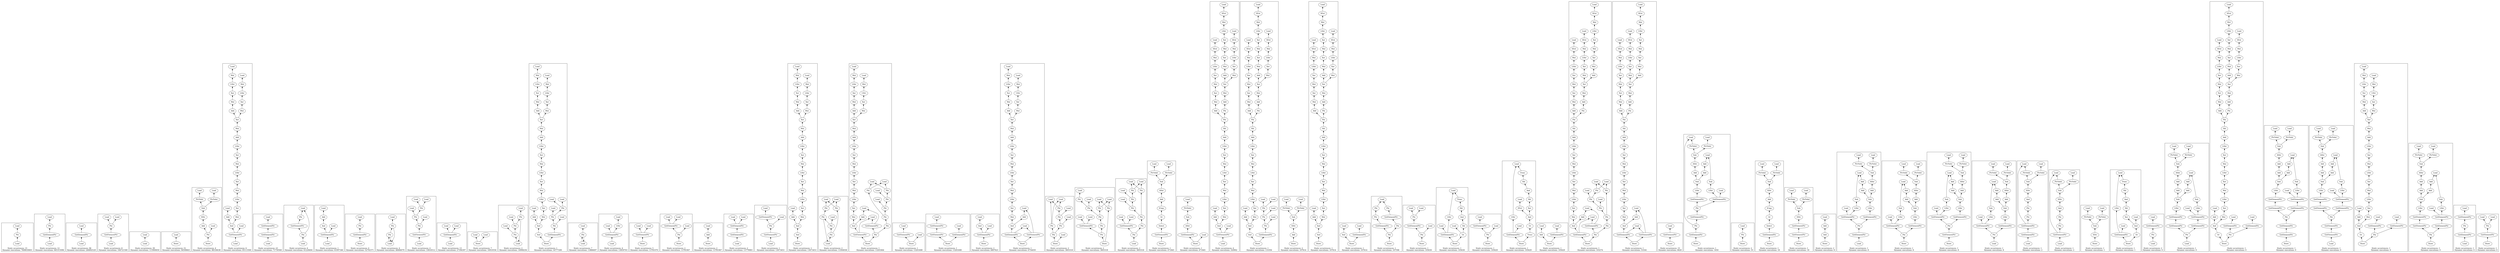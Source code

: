 strict digraph {
rankdir=BT
subgraph {
{
rank=min
"0_290" [label="Load"]
}
"0_288" [label="Phi"]
"0_290" -> "0_288"
"0_278" [label="Load"]
"0_288" -> "0_278"
cluster=true
label="Static occurrences: 15\nDynamic executions: 7608030601"
}
subgraph {
"1_299" [label="GetElementPtr"]
"1_288" [label="Phi"]
"1_299" -> "1_288"
{
rank=min
"1_300" [label="Load"]
}
"1_300" -> "1_299"
"1_278" [label="Load"]
"1_288" -> "1_278"
cluster=true
label="Static occurrences: 12\nDynamic executions: 665315096"
}
subgraph {
"2_34" [label="GetElementPtr"]
"2_33" [label="Load"]
"2_34" -> "2_33"
{
rank=min
"2_35" [label="Load"]
}
"2_35" -> "2_34"
cluster=true
label="Static occurrences: 96\nDynamic executions: 246892529"
}
subgraph {
"3_1362" [label="GetElementPtr"]
"3_1360" [label="Phi"]
"3_1362" -> "3_1360"
{
rank=min
"3_1363" [label="Load"]
}
"3_1363" -> "3_1362"
"3_1357" [label="Load"]
"3_1360" -> "3_1357"
"3_1361" [label="Load"]
"3_1360" -> "3_1361"
cluster=true
label="Static occurrences: 8\nDynamic executions: 184721500"
}
subgraph {
{
rank=min
"4_64" [label="Load"]
}
"4_51" [label="Load"]
"4_64" -> "4_51"
cluster=true
label="Static occurrences: 39\nDynamic executions: 115900650"
}
subgraph {
{
rank=min
"5_90" [label="Store"]
}
"5_89" [label="Load"]
"5_90" -> "5_89"
cluster=true
label="Static occurrences: 51\nDynamic executions: 94508663"
}
subgraph {
"6_363" [label="Add"]
"6_362" [label="SDiv"]
"6_363" -> "6_362"
"6_375" [label="Phi"]
"6_375" -> "6_363"
"6_373" [label="Load"]
"6_375" -> "6_373"
"6_360" [label="PtrToInt"]
"6_357" [label="Load"]
"6_360" -> "6_357"
"6_359" [label="PtrToInt"]
"6_356" [label="Load"]
"6_359" -> "6_356"
"6_361" [label="Sub"]
"6_362" -> "6_361"
{
rank=min
"6_473" [label="Store"]
}
"6_473" -> "6_375"
"6_361" -> "6_360"
"6_361" -> "6_359"
cluster=true
label="Static occurrences: 4\nDynamic executions: 88336638"
}
subgraph {
"7_2195" [label="Add"]
"7_2194" [label="Load"]
"7_2195" -> "7_2194"
"7_2183" [label="Add"]
"7_2182" [label="Mul"]
"7_2183" -> "7_2182"
"7_2174" [label="Add"]
"7_2173" [label="Mul"]
"7_2174" -> "7_2173"
"7_2196" [label="And"]
"7_2196" -> "7_2195"
"7_2192" [label="Mul"]
"7_2196" -> "7_2192"
"7_2207" [label="GetElementPtr"]
"7_2207" -> "7_2196"
"7_2202" [label="Load"]
"7_2207" -> "7_2202"
{
rank=min
"7_2208" [label="Load"]
}
"7_2208" -> "7_2207"
"7_2184" [label="LShr"]
"7_2184" -> "7_2183"
"7_2190" [label="LShr"]
"7_2189" [label="Mul"]
"7_2190" -> "7_2189"
"7_2178" [label="LShr"]
"7_2177" [label="Mul"]
"7_2178" -> "7_2177"
"7_2187" [label="LShr"]
"7_2186" [label="Mul"]
"7_2187" -> "7_2186"
"7_2171" [label="LShr"]
"7_2170" [label="Mul"]
"7_2171" -> "7_2170"
"7_2169" [label="Load"]
"7_2170" -> "7_2169"
"7_2176" [label="Load"]
"7_2177" -> "7_2176"
"7_2172" [label="Xor"]
"7_2173" -> "7_2172"
"7_2181" [label="Xor"]
"7_2182" -> "7_2181"
"7_2180" [label="Mul"]
"7_2179" [label="Xor"]
"7_2180" -> "7_2179"
"7_2185" [label="Xor"]
"7_2186" -> "7_2185"
"7_2188" [label="Xor"]
"7_2189" -> "7_2188"
"7_2191" [label="Xor"]
"7_2192" -> "7_2191"
"7_2181" -> "7_2174"
"7_2185" -> "7_2184"
"7_2172" -> "7_2171"
"7_2191" -> "7_2190"
"7_2179" -> "7_2178"
"7_2188" -> "7_2187"
"7_2181" -> "7_2180"
cluster=true
label="Static occurrences: 6\nDynamic executions: 85113500"
}
subgraph {
"8_37" [label="GetElementPtr"]
"8_36" [label="GetElementPtr"]
"8_37" -> "8_36"
"8_35" [label="Load"]
"8_36" -> "8_35"
{
rank=min
"8_38" [label="Load"]
}
"8_38" -> "8_37"
cluster=true
label="Static occurrences: 23\nDynamic executions: 71730560"
}
subgraph {
"9_309" [label="GetElementPtr"]
"9_288" [label="Phi"]
"9_309" -> "9_288"
{
rank=min
"9_318" [label="Load"]
}
"9_315" [label="Phi"]
"9_318" -> "9_315"
"9_315" -> "9_309"
"9_278" [label="Load"]
"9_315" -> "9_278"
"9_288" -> "9_278"
cluster=true
label="Static occurrences: 6\nDynamic executions: 61228404"
}
subgraph {
"10_1448" [label="Add"]
"10_1447" [label="Load"]
"10_1448" -> "10_1447"
"10_1449" [label="And"]
"10_1449" -> "10_1448"
"10_1460" [label="GetElementPtr"]
"10_1460" -> "10_1449"
"10_1455" [label="Load"]
"10_1460" -> "10_1455"
{
rank=min
"10_1461" [label="Load"]
}
"10_1461" -> "10_1460"
cluster=true
label="Static occurrences: 1\nDynamic executions: 61097346"
}
subgraph {
"11_1319" [label="GetElementPtr"]
"11_1318" [label="Phi"]
"11_1319" -> "11_1318"
"11_1313" [label="Load"]
"11_1318" -> "11_1313"
{
rank=min
"11_1336" [label="Store"]
}
"11_1336" -> "11_1319"
cluster=true
label="Static occurrences: 4\nDynamic executions: 52792371"
}
subgraph {
{
rank=min
"12_1484" [label="Load"]
}
"12_1483" [label="Phi"]
"12_1484" -> "12_1483"
"12_1477" [label="Phi"]
"12_1464" [label="Load"]
"12_1477" -> "12_1464"
"12_1483" -> "12_1484"
"12_1477" -> "12_1484"
"12_1483" -> "12_1477"
cluster=true
label="Static occurrences: 4\nDynamic executions: 46684079"
}
subgraph {
"13_2061" [label="GetElementPtr"]
"13_2059" [label="Phi"]
"13_2061" -> "13_2059"
{
rank=min
"13_2062" [label="Load"]
}
"13_2062" -> "13_2061"
"13_2164" [label="Phi"]
"13_2155" [label="Load"]
"13_2164" -> "13_2155"
"13_2148" [label="Phi"]
"13_2145" [label="Load"]
"13_2148" -> "13_2145"
"13_2130" [label="Load"]
"13_2148" -> "13_2130"
"13_2054" [label="Load"]
"13_2059" -> "13_2054"
"13_2059" -> "13_2164"
"13_2164" -> "13_2148"
cluster=true
label="Static occurrences: 4\nDynamic executions: 33816512"
}
subgraph {
"14_562" [label="GetElementPtr"]
"14_558" [label="Load"]
"14_562" -> "14_558"
"14_561" [label="Load"]
"14_562" -> "14_561"
{
rank=min
"14_563" [label="Load"]
}
"14_563" -> "14_562"
cluster=true
label="Static occurrences: 13\nDynamic executions: 27394397"
}
subgraph {
{
rank=min
"15_2161" [label="Store"]
}
"15_2160" [label="Load"]
"15_2161" -> "15_2160"
"15_2159" [label="Load"]
"15_2161" -> "15_2159"
cluster=true
label="Static occurrences: 7\nDynamic executions: 16910556"
}
subgraph {
{
rank=min
"16_2130" [label="Load"]
}
"16_2059" [label="Phi"]
"16_2130" -> "16_2059"
"16_2164" [label="Phi"]
"16_2155" [label="Load"]
"16_2164" -> "16_2155"
"16_2148" [label="Phi"]
"16_2145" [label="Load"]
"16_2148" -> "16_2145"
"16_2148" -> "16_2130"
"16_2054" [label="Load"]
"16_2059" -> "16_2054"
"16_2059" -> "16_2164"
"16_2164" -> "16_2148"
cluster=true
label="Static occurrences: 2\nDynamic executions: 16908256"
}
subgraph {
"17_2731" [label="Add"]
"17_2726" [label="Load"]
"17_2731" -> "17_2726"
"17_2741" [label="Add"]
"17_2740" [label="Mul"]
"17_2741" -> "17_2740"
"17_2750" [label="Add"]
"17_2749" [label="Mul"]
"17_2750" -> "17_2749"
"17_2760" [label="And"]
"17_2760" -> "17_2731"
"17_2762" [label="And"]
"17_2762" -> "17_2760"
"17_2759" [label="Mul"]
"17_2760" -> "17_2759"
"17_2761" [label="GetElementPtr"]
"17_2733" [label="Phi"]
"17_2761" -> "17_2733"
"17_2751" [label="LShr"]
"17_2751" -> "17_2750"
"17_2738" [label="LShr"]
"17_2737" [label="Mul"]
"17_2738" -> "17_2737"
"17_2745" [label="LShr"]
"17_2744" [label="Mul"]
"17_2745" -> "17_2744"
"17_2757" [label="LShr"]
"17_2756" [label="Mul"]
"17_2757" -> "17_2756"
"17_2754" [label="LShr"]
"17_2753" [label="Mul"]
"17_2754" -> "17_2753"
"17_2736" [label="Load"]
"17_2737" -> "17_2736"
"17_2743" [label="Load"]
"17_2744" -> "17_2743"
"17_2758" [label="Xor"]
"17_2759" -> "17_2758"
"17_2748" [label="Xor"]
"17_2749" -> "17_2748"
"17_2747" [label="Mul"]
"17_2746" [label="Xor"]
"17_2747" -> "17_2746"
"17_2739" [label="Xor"]
"17_2740" -> "17_2739"
"17_2752" [label="Xor"]
"17_2753" -> "17_2752"
"17_2755" [label="Xor"]
"17_2756" -> "17_2755"
"17_2798" [label="Phi"]
"17_2789" [label="Load"]
"17_2798" -> "17_2789"
"17_2782" [label="Phi"]
"17_2764" [label="Load"]
"17_2782" -> "17_2764"
"17_2779" [label="Load"]
"17_2782" -> "17_2779"
"17_2728" [label="Load"]
"17_2733" -> "17_2728"
"17_2798" -> "17_2782"
"17_2733" -> "17_2798"
{
rank=min
"17_2763" [label="Store"]
}
"17_2763" -> "17_2762"
"17_2763" -> "17_2761"
"17_2748" -> "17_2741"
"17_2746" -> "17_2745"
"17_2758" -> "17_2757"
"17_2755" -> "17_2754"
"17_2752" -> "17_2751"
"17_2739" -> "17_2738"
"17_2748" -> "17_2747"
cluster=true
label="Static occurrences: 1\nDynamic executions: 16777200"
}
subgraph {
{
rank=min
"18_567" [label="Load"]
}
"18_566" [label="Phi"]
"18_567" -> "18_566"
"18_566" -> "18_567"
"18_563" [label="Load"]
"18_566" -> "18_563"
cluster=true
label="Static occurrences: 7\nDynamic executions: 13886697"
}
subgraph {
"19_3234" [label="GetElementPtr"]
"19_3233" [label="Load"]
"19_3234" -> "19_3233"
"19_3232" [label="LShr"]
"19_3234" -> "19_3232"
{
rank=min
"19_3235" [label="Load"]
}
"19_3235" -> "19_3234"
"19_3225" [label="Load"]
"19_3232" -> "19_3225"
cluster=true
label="Static occurrences: 4\nDynamic executions: 13859703"
}
subgraph {
"20_103" [label="GetElementPtr"]
"20_99" [label="Load"]
"20_103" -> "20_99"
"20_102" [label="Load"]
"20_103" -> "20_102"
{
rank=min
"20_104" [label="Store"]
}
"20_104" -> "20_103"
cluster=true
label="Static occurrences: 5\nDynamic executions: 13781070"
}
subgraph {
"21_1856" [label="GetElementPtr"]
"21_1840" [label="Load"]
"21_1856" -> "21_1840"
"21_1842" [label="Load"]
"21_1856" -> "21_1842"
"21_1884" [label="Phi"]
"21_1884" -> "21_1856"
"21_1872" [label="Load"]
"21_1884" -> "21_1872"
{
rank=min
"21_1885" [label="Store"]
}
"21_1885" -> "21_1884"
cluster=true
label="Static occurrences: 2\nDynamic executions: 13781067"
}
subgraph {
"22_1887" [label="Add"]
"22_1886" [label="Load"]
"22_1887" -> "22_1886"
{
rank=min
"22_1888" [label="Store"]
}
"22_1888" -> "22_1887"
cluster=true
label="Static occurrences: 2\nDynamic executions: 13781067"
}
subgraph {
"23_1073" [label="GetElementPtr"]
"23_1071" [label="GetElementPtr"]
"23_1073" -> "23_1071"
"23_1070" [label="Load"]
"23_1071" -> "23_1070"
"23_1061" [label="Load"]
"23_1071" -> "23_1061"
{
rank=min
"23_1074" [label="Load"]
}
"23_1074" -> "23_1073"
cluster=true
label="Static occurrences: 2\nDynamic executions: 13779083"
}
subgraph {
"24_2304" [label="GetElementPtr"]
"24_2303" [label="Load"]
"24_2304" -> "24_2303"
"24_2328" [label="GetElementPtr"]
"24_2310" [label="Phi"]
"24_2328" -> "24_2310"
{
rank=min
"24_2329" [label="Load"]
}
"24_2329" -> "24_2328"
"24_2310" -> "24_2304"
"24_2308" [label="Load"]
"24_2310" -> "24_2308"
cluster=true
label="Static occurrences: 1\nDynamic executions: 13673453"
}
subgraph {
"25_2528" [label="Add"]
"25_2521" [label="Load"]
"25_2528" -> "25_2521"
"25_2443" [label="Add"]
"25_2442" [label="Mul"]
"25_2443" -> "25_2442"
"25_2452" [label="Add"]
"25_2451" [label="Mul"]
"25_2452" -> "25_2451"
"25_2529" [label="And"]
"25_2529" -> "25_2528"
"25_2532" [label="And"]
"25_2532" -> "25_2529"
"25_2461" [label="Mul"]
"25_2529" -> "25_2461"
"25_2453" [label="LShr"]
"25_2453" -> "25_2452"
"25_2440" [label="LShr"]
"25_2439" [label="Mul"]
"25_2440" -> "25_2439"
"25_2459" [label="LShr"]
"25_2458" [label="Mul"]
"25_2459" -> "25_2458"
"25_2447" [label="LShr"]
"25_2446" [label="Mul"]
"25_2447" -> "25_2446"
"25_2456" [label="LShr"]
"25_2455" [label="Mul"]
"25_2456" -> "25_2455"
"25_2438" [label="Load"]
"25_2439" -> "25_2438"
"25_2445" [label="Load"]
"25_2446" -> "25_2445"
"25_2450" [label="Xor"]
"25_2451" -> "25_2450"
"25_2454" [label="Xor"]
"25_2455" -> "25_2454"
"25_2460" [label="Xor"]
"25_2461" -> "25_2460"
"25_2441" [label="Xor"]
"25_2442" -> "25_2441"
"25_2457" [label="Xor"]
"25_2458" -> "25_2457"
"25_2449" [label="Mul"]
"25_2448" [label="Xor"]
"25_2449" -> "25_2448"
{
rank=min
"25_2533" [label="Store"]
}
"25_2533" -> "25_2532"
"25_2450" -> "25_2443"
"25_2448" -> "25_2447"
"25_2441" -> "25_2440"
"25_2460" -> "25_2459"
"25_2454" -> "25_2453"
"25_2457" -> "25_2456"
"25_2450" -> "25_2449"
cluster=true
label="Static occurrences: 1\nDynamic executions: 13673453"
}
subgraph {
{
rank=min
"26_2155" [label="Load"]
}
"26_2149" [label="Phi"]
"26_2155" -> "26_2149"
"26_2143" [label="Phi"]
"26_2130" [label="Load"]
"26_2143" -> "26_2130"
"26_2145" [label="Load"]
"26_2143" -> "26_2145"
"26_2164" [label="Phi"]
"26_2164" -> "26_2155"
"26_2059" [label="Phi"]
"26_2054" [label="Load"]
"26_2059" -> "26_2054"
"26_2148" [label="Phi"]
"26_2148" -> "26_2145"
"26_2148" -> "26_2130"
"26_2059" -> "26_2164"
"26_2149" -> "26_2059"
"26_2149" -> "26_2143"
"26_2164" -> "26_2148"
cluster=true
label="Static occurrences: 2\nDynamic executions: 13304938"
}
subgraph {
"27_2731" [label="Add"]
"27_2726" [label="Load"]
"27_2731" -> "27_2726"
"27_2750" [label="Add"]
"27_2749" [label="Mul"]
"27_2750" -> "27_2749"
"27_2741" [label="Add"]
"27_2740" [label="Mul"]
"27_2741" -> "27_2740"
"27_2760" [label="And"]
"27_2760" -> "27_2731"
"27_2759" [label="Mul"]
"27_2760" -> "27_2759"
"27_2784" [label="GetElementPtr"]
"27_2784" -> "27_2760"
"27_2727" [label="GetElementPtr"]
"27_2727" -> "27_2726"
"27_2720" [label="Load"]
"27_2727" -> "27_2720"
"27_2784" -> "27_2720"
"27_2751" [label="LShr"]
"27_2751" -> "27_2750"
"27_2738" [label="LShr"]
"27_2737" [label="Mul"]
"27_2738" -> "27_2737"
"27_2754" [label="LShr"]
"27_2753" [label="Mul"]
"27_2754" -> "27_2753"
"27_2757" [label="LShr"]
"27_2756" [label="Mul"]
"27_2757" -> "27_2756"
"27_2745" [label="LShr"]
"27_2744" [label="Mul"]
"27_2745" -> "27_2744"
"27_2736" [label="Load"]
"27_2737" -> "27_2736"
"27_2743" [label="Load"]
"27_2744" -> "27_2743"
"27_2755" [label="Xor"]
"27_2756" -> "27_2755"
"27_2758" [label="Xor"]
"27_2759" -> "27_2758"
"27_2747" [label="Mul"]
"27_2746" [label="Xor"]
"27_2747" -> "27_2746"
"27_2739" [label="Xor"]
"27_2740" -> "27_2739"
"27_2748" [label="Xor"]
"27_2749" -> "27_2748"
"27_2752" [label="Xor"]
"27_2753" -> "27_2752"
"27_2734" [label="Phi"]
"27_2734" -> "27_2727"
"27_2782" [label="Phi"]
"27_2764" [label="Load"]
"27_2782" -> "27_2764"
"27_2798" [label="Phi"]
"27_2789" [label="Load"]
"27_2798" -> "27_2789"
"27_2777" [label="Phi"]
"27_2779" [label="Load"]
"27_2777" -> "27_2779"
"27_2777" -> "27_2764"
"27_2782" -> "27_2779"
"27_2733" [label="Phi"]
"27_2728" [label="Load"]
"27_2733" -> "27_2728"
"27_2783" [label="Phi"]
"27_2783" -> "27_2733"
"27_2733" -> "27_2798"
"27_2783" -> "27_2777"
"27_2799" [label="Phi"]
"27_2799" -> "27_2783"
"27_2798" -> "27_2782"
"27_2734" -> "27_2799"
{
rank=min
"27_2788" [label="Store"]
}
"27_2788" -> "27_2784"
"27_2788" -> "27_2734"
"27_2748" -> "27_2741"
"27_2758" -> "27_2757"
"27_2752" -> "27_2751"
"27_2755" -> "27_2754"
"27_2739" -> "27_2738"
"27_2746" -> "27_2745"
"27_2748" -> "27_2747"
cluster=true
label="Static occurrences: 1\nDynamic executions: 13201664"
}
subgraph {
"28_2299" [label="GetElementPtr"]
"28_2292" [label="Load"]
"28_2299" -> "28_2292"
{
rank=min
"28_2301" [label="Store"]
}
"28_2301" -> "28_2299"
"28_2300" [label="Load"]
"28_2301" -> "28_2300"
cluster=true
label="Static occurrences: 1\nDynamic executions: 13201608"
}
subgraph {
"29_2291" [label="GetElementPtr"]
"29_2252" [label="GetElementPtr"]
"29_2291" -> "29_2252"
"29_2251" [label="Load"]
"29_2252" -> "29_2251"
"29_2304" [label="GetElementPtr"]
"29_2303" [label="Load"]
"29_2304" -> "29_2303"
{
rank=min
"29_2305" [label="Store"]
}
"29_2305" -> "29_2291"
"29_2305" -> "29_2304"
cluster=true
label="Static occurrences: 1\nDynamic executions: 13201608"
}
subgraph {
"30_1862" [label="And"]
"30_1861" [label="Load"]
"30_1862" -> "30_1861"
"30_1863" [label="GetElementPtr"]
"30_1863" -> "30_1862"
"30_1842" [label="Load"]
"30_1863" -> "30_1842"
{
rank=min
"30_1864" [label="Store"]
}
"30_1864" -> "30_1863"
cluster=true
label="Static occurrences: 2\nDynamic executions: 6807621"
}
subgraph {
"31_2528" [label="Add"]
"31_2521" [label="Load"]
"31_2528" -> "31_2521"
"31_2443" [label="Add"]
"31_2442" [label="Mul"]
"31_2443" -> "31_2442"
"31_2452" [label="Add"]
"31_2451" [label="Mul"]
"31_2452" -> "31_2451"
"31_2529" [label="And"]
"31_2529" -> "31_2528"
"31_2461" [label="Mul"]
"31_2529" -> "31_2461"
"31_2530" [label="GetElementPtr"]
"31_2530" -> "31_2529"
"31_2537" [label="GetElementPtr"]
"31_2523" [label="Load"]
"31_2537" -> "31_2523"
"31_2530" -> "31_2523"
"31_2537" -> "31_2521"
"31_2453" [label="LShr"]
"31_2453" -> "31_2452"
"31_2440" [label="LShr"]
"31_2439" [label="Mul"]
"31_2440" -> "31_2439"
"31_2447" [label="LShr"]
"31_2446" [label="Mul"]
"31_2447" -> "31_2446"
"31_2459" [label="LShr"]
"31_2458" [label="Mul"]
"31_2459" -> "31_2458"
"31_2456" [label="LShr"]
"31_2455" [label="Mul"]
"31_2456" -> "31_2455"
"31_2445" [label="Load"]
"31_2446" -> "31_2445"
"31_2438" [label="Load"]
"31_2439" -> "31_2438"
"31_2450" [label="Xor"]
"31_2451" -> "31_2450"
"31_2457" [label="Xor"]
"31_2458" -> "31_2457"
"31_2454" [label="Xor"]
"31_2455" -> "31_2454"
"31_2460" [label="Xor"]
"31_2461" -> "31_2460"
"31_2441" [label="Xor"]
"31_2442" -> "31_2441"
"31_2449" [label="Mul"]
"31_2448" [label="Xor"]
"31_2449" -> "31_2448"
{
rank=min
"31_2547" [label="Store"]
}
"31_2547" -> "31_2537"
"31_2547" -> "31_2530"
"31_2450" -> "31_2443"
"31_2448" -> "31_2447"
"31_2457" -> "31_2456"
"31_2441" -> "31_2440"
"31_2460" -> "31_2459"
"31_2454" -> "31_2453"
"31_2450" -> "31_2449"
cluster=true
label="Static occurrences: 1\nDynamic executions: 6754459"
}
subgraph {
"32_2143" [label="Phi"]
"32_2130" [label="Load"]
"32_2143" -> "32_2130"
"32_2145" [label="Load"]
"32_2143" -> "32_2145"
"32_2164" [label="Phi"]
"32_2155" [label="Load"]
"32_2164" -> "32_2155"
"32_2059" [label="Phi"]
"32_2054" [label="Load"]
"32_2059" -> "32_2054"
"32_2148" [label="Phi"]
"32_2148" -> "32_2145"
"32_2148" -> "32_2130"
"32_2059" -> "32_2164"
"32_2149" [label="Phi"]
"32_2149" -> "32_2059"
"32_2149" -> "32_2143"
"32_2164" -> "32_2148"
{
rank=min
"32_2158" [label="Store"]
}
"32_2157" [label="Load"]
"32_2158" -> "32_2157"
"32_2158" -> "32_2149"
cluster=true
label="Static occurrences: 2\nDynamic executions: 3603318"
}
subgraph {
"33_2053" [label="GetElementPtr"]
"33_2046" [label="Load"]
"33_2053" -> "33_2046"
"33_2052" [label="Load"]
"33_2053" -> "33_2052"
"33_2060" [label="Phi"]
"33_2060" -> "33_2053"
"33_2143" [label="Phi"]
"33_2130" [label="Load"]
"33_2143" -> "33_2130"
"33_2145" [label="Load"]
"33_2143" -> "33_2145"
"33_2164" [label="Phi"]
"33_2155" [label="Load"]
"33_2164" -> "33_2155"
"33_2059" [label="Phi"]
"33_2054" [label="Load"]
"33_2059" -> "33_2054"
"33_2148" [label="Phi"]
"33_2148" -> "33_2145"
"33_2148" -> "33_2130"
"33_2165" [label="Phi"]
"33_2060" -> "33_2165"
"33_2059" -> "33_2164"
"33_2149" [label="Phi"]
"33_2149" -> "33_2059"
"33_2149" -> "33_2143"
"33_2165" -> "33_2149"
{
rank=min
"33_2162" [label="Store"]
}
"33_2162" -> "33_2060"
"33_2162" -> "33_2148"
cluster=true
label="Static occurrences: 2\nDynamic executions: 3603318"
}
subgraph {
"34_2053" [label="GetElementPtr"]
"34_2046" [label="Load"]
"34_2053" -> "34_2046"
"34_2052" [label="Load"]
"34_2053" -> "34_2052"
{
rank=min
"34_2159" [label="Load"]
}
"34_2060" [label="Phi"]
"34_2159" -> "34_2060"
"34_2060" -> "34_2053"
"34_2143" [label="Phi"]
"34_2130" [label="Load"]
"34_2143" -> "34_2130"
"34_2145" [label="Load"]
"34_2143" -> "34_2145"
"34_2164" [label="Phi"]
"34_2155" [label="Load"]
"34_2164" -> "34_2155"
"34_2059" [label="Phi"]
"34_2054" [label="Load"]
"34_2059" -> "34_2054"
"34_2148" [label="Phi"]
"34_2148" -> "34_2145"
"34_2148" -> "34_2130"
"34_2165" [label="Phi"]
"34_2060" -> "34_2165"
"34_2059" -> "34_2164"
"34_2149" [label="Phi"]
"34_2149" -> "34_2059"
"34_2149" -> "34_2143"
"34_2165" -> "34_2149"
"34_2164" -> "34_2148"
cluster=true
label="Static occurrences: 2\nDynamic executions: 3603318"
}
subgraph {
"35_2354" [label="Add"]
"35_2352" [label="AShr"]
"35_2354" -> "35_2352"
"35_2347" [label="Sub"]
"35_2352" -> "35_2347"
"35_2435" [label="GetElementPtr"]
"35_2358" [label="Select"]
"35_2435" -> "35_2358"
"35_2355" [label="ICmp"]
"35_2355" -> "35_2354"
"35_2357" [label="Or"]
"35_2357" -> "35_2355"
"35_2346" [label="PtrToInt"]
"35_2344" [label="Load"]
"35_2346" -> "35_2344"
"35_2345" [label="PtrToInt"]
"35_2343" [label="Load"]
"35_2345" -> "35_2343"
"35_2358" -> "35_2357"
{
rank=min
"35_2436" [label="Store"]
}
"35_2436" -> "35_2435"
"35_2347" -> "35_2346"
"35_2347" -> "35_2345"
cluster=true
label="Static occurrences: 1\nDynamic executions: 471845"
}
subgraph {
"36_2361" [label="AShr"]
"36_2360" [label="Sub"]
"36_2361" -> "36_2360"
"36_2366" [label="GetElementPtr"]
"36_2366" -> "36_2361"
"36_2346" [label="PtrToInt"]
"36_2344" [label="Load"]
"36_2346" -> "36_2344"
{
rank=min
"36_2369" [label="Store"]
}
"36_2369" -> "36_2366"
"36_2368" [label="Load"]
"36_2369" -> "36_2368"
"36_2360" -> "36_2346"
cluster=true
label="Static occurrences: 1\nDynamic executions: 471845"
}
subgraph {
"37_1847" [label="Add"]
"37_1840" [label="Load"]
"37_1847" -> "37_1840"
"37_1776" [label="Add"]
"37_1775" [label="Mul"]
"37_1776" -> "37_1775"
"37_1758" [label="Add"]
"37_1757" [label="Mul"]
"37_1758" -> "37_1757"
"37_1748" [label="Add"]
"37_1747" [label="Mul"]
"37_1748" -> "37_1747"
"37_1781" [label="Add"]
"37_1780" [label="Shl"]
"37_1781" -> "37_1780"
"37_1848" [label="And"]
"37_1848" -> "37_1847"
"37_1790" [label="Mul"]
"37_1848" -> "37_1790"
"37_1849" [label="GetElementPtr"]
"37_1849" -> "37_1848"
"37_1842" [label="Load"]
"37_1849" -> "37_1842"
{
rank=min
"37_1853" [label="Load"]
}
"37_1853" -> "37_1849"
"37_1782" [label="LShr"]
"37_1782" -> "37_1781"
"37_1743" [label="LShr"]
"37_1742" [label="Mul"]
"37_1743" -> "37_1742"
"37_1771" [label="LShr"]
"37_1770" [label="Mul"]
"37_1771" -> "37_1770"
"37_1753" [label="LShr"]
"37_1752" [label="Mul"]
"37_1753" -> "37_1752"
"37_1788" [label="LShr"]
"37_1787" [label="Mul"]
"37_1788" -> "37_1787"
"37_1785" [label="LShr"]
"37_1784" [label="Mul"]
"37_1785" -> "37_1784"
"37_1769" [label="SExt"]
"37_1770" -> "37_1769"
"37_1741" [label="SExt"]
"37_1742" -> "37_1741"
"37_1751" [label="SExt"]
"37_1752" -> "37_1751"
"37_1786" [label="Xor"]
"37_1787" -> "37_1786"
"37_1745" [label="Mul"]
"37_1744" [label="Xor"]
"37_1745" -> "37_1744"
"37_1756" [label="Xor"]
"37_1757" -> "37_1756"
"37_1773" [label="Mul"]
"37_1772" [label="Xor"]
"37_1773" -> "37_1772"
"37_1774" [label="Xor"]
"37_1775" -> "37_1774"
"37_1746" [label="Xor"]
"37_1747" -> "37_1746"
"37_1789" [label="Xor"]
"37_1790" -> "37_1789"
"37_1755" [label="Mul"]
"37_1754" [label="Xor"]
"37_1755" -> "37_1754"
"37_1783" [label="Xor"]
"37_1784" -> "37_1783"
"37_1778" [label="Phi"]
"37_1778" -> "37_1776"
"37_1763" [label="Phi"]
"37_1763" -> "37_1758"
"37_1778" -> "37_1763"
"37_1768" [label="Load"]
"37_1769" -> "37_1768"
"37_1750" [label="Load"]
"37_1751" -> "37_1750"
"37_1740" [label="Load"]
"37_1741" -> "37_1740"
"37_1780" -> "37_1778"
"37_1756" -> "37_1748"
"37_1783" -> "37_1782"
"37_1744" -> "37_1743"
"37_1789" -> "37_1788"
"37_1786" -> "37_1785"
"37_1772" -> "37_1771"
"37_1754" -> "37_1753"
"37_1774" -> "37_1773"
"37_1756" -> "37_1755"
"37_1746" -> "37_1745"
cluster=true
label="Static occurrences: 4\nDynamic executions: 320902"
}
subgraph {
"38_2057" [label="Add"]
"38_2052" [label="Load"]
"38_2057" -> "38_2052"
"38_2111" [label="Add"]
"38_2110" [label="Mul"]
"38_2111" -> "38_2110"
"38_2093" [label="Add"]
"38_2092" [label="Mul"]
"38_2093" -> "38_2092"
"38_2083" [label="Add"]
"38_2082" [label="Mul"]
"38_2083" -> "38_2082"
"38_2116" [label="Add"]
"38_2115" [label="Shl"]
"38_2116" -> "38_2115"
"38_2126" [label="And"]
"38_2126" -> "38_2057"
"38_2128" [label="And"]
"38_2128" -> "38_2126"
"38_2125" [label="Mul"]
"38_2126" -> "38_2125"
"38_2127" [label="GetElementPtr"]
"38_2059" [label="Phi"]
"38_2127" -> "38_2059"
"38_2117" [label="LShr"]
"38_2117" -> "38_2116"
"38_2078" [label="LShr"]
"38_2077" [label="Mul"]
"38_2078" -> "38_2077"
"38_2120" [label="LShr"]
"38_2119" [label="Mul"]
"38_2120" -> "38_2119"
"38_2088" [label="LShr"]
"38_2087" [label="Mul"]
"38_2088" -> "38_2087"
"38_2106" [label="LShr"]
"38_2105" [label="Mul"]
"38_2106" -> "38_2105"
"38_2123" [label="LShr"]
"38_2122" [label="Mul"]
"38_2123" -> "38_2122"
"38_2076" [label="SExt"]
"38_2077" -> "38_2076"
"38_2104" [label="SExt"]
"38_2105" -> "38_2104"
"38_2086" [label="SExt"]
"38_2087" -> "38_2086"
"38_2124" [label="Xor"]
"38_2125" -> "38_2124"
"38_2118" [label="Xor"]
"38_2119" -> "38_2118"
"38_2121" [label="Xor"]
"38_2122" -> "38_2121"
"38_2090" [label="Mul"]
"38_2089" [label="Xor"]
"38_2090" -> "38_2089"
"38_2080" [label="Mul"]
"38_2079" [label="Xor"]
"38_2080" -> "38_2079"
"38_2108" [label="Mul"]
"38_2107" [label="Xor"]
"38_2108" -> "38_2107"
"38_2109" [label="Xor"]
"38_2110" -> "38_2109"
"38_2091" [label="Xor"]
"38_2092" -> "38_2091"
"38_2081" [label="Xor"]
"38_2082" -> "38_2081"
"38_2098" [label="Phi"]
"38_2098" -> "38_2093"
"38_2113" [label="Phi"]
"38_2113" -> "38_2111"
"38_2148" [label="Phi"]
"38_2145" [label="Load"]
"38_2148" -> "38_2145"
"38_2164" [label="Phi"]
"38_2155" [label="Load"]
"38_2164" -> "38_2155"
"38_2054" [label="Load"]
"38_2059" -> "38_2054"
"38_2130" [label="Load"]
"38_2148" -> "38_2130"
"38_2113" -> "38_2098"
"38_2059" -> "38_2164"
"38_2164" -> "38_2148"
"38_2103" [label="Load"]
"38_2104" -> "38_2103"
"38_2085" [label="Load"]
"38_2086" -> "38_2085"
"38_2075" [label="Load"]
"38_2076" -> "38_2075"
"38_2115" -> "38_2113"
{
rank=min
"38_2129" [label="Store"]
}
"38_2129" -> "38_2128"
"38_2129" -> "38_2127"
"38_2091" -> "38_2083"
"38_2121" -> "38_2120"
"38_2107" -> "38_2106"
"38_2079" -> "38_2078"
"38_2124" -> "38_2123"
"38_2089" -> "38_2088"
"38_2118" -> "38_2117"
"38_2109" -> "38_2108"
"38_2091" -> "38_2090"
"38_2081" -> "38_2080"
cluster=true
label="Static occurrences: 1\nDynamic executions: 131056"
}
subgraph {
"39_363" [label="Add"]
"39_362" [label="SDiv"]
"39_363" -> "39_362"
"39_360" [label="PtrToInt"]
"39_357" [label="Load"]
"39_360" -> "39_357"
"39_359" [label="PtrToInt"]
"39_356" [label="Load"]
"39_359" -> "39_356"
"39_361" [label="Sub"]
"39_362" -> "39_361"
{
rank=min
"39_366" [label="Store"]
}
"39_366" -> "39_363"
"39_361" -> "39_360"
"39_361" -> "39_359"
cluster=true
label="Static occurrences: 2\nDynamic executions: 107614"
}
subgraph {
"40_1847" [label="Add"]
"40_1840" [label="Load"]
"40_1847" -> "40_1840"
"40_1748" [label="Add"]
"40_1747" [label="Mul"]
"40_1748" -> "40_1747"
"40_1776" [label="Add"]
"40_1775" [label="Mul"]
"40_1776" -> "40_1775"
"40_1758" [label="Add"]
"40_1757" [label="Mul"]
"40_1758" -> "40_1757"
"40_1781" [label="Add"]
"40_1780" [label="Shl"]
"40_1781" -> "40_1780"
"40_1848" [label="And"]
"40_1848" -> "40_1847"
"40_1851" [label="And"]
"40_1851" -> "40_1848"
"40_1790" [label="Mul"]
"40_1848" -> "40_1790"
"40_1782" [label="LShr"]
"40_1782" -> "40_1781"
"40_1743" [label="LShr"]
"40_1742" [label="Mul"]
"40_1743" -> "40_1742"
"40_1771" [label="LShr"]
"40_1770" [label="Mul"]
"40_1771" -> "40_1770"
"40_1788" [label="LShr"]
"40_1787" [label="Mul"]
"40_1788" -> "40_1787"
"40_1753" [label="LShr"]
"40_1752" [label="Mul"]
"40_1753" -> "40_1752"
"40_1785" [label="LShr"]
"40_1784" [label="Mul"]
"40_1785" -> "40_1784"
"40_1751" [label="SExt"]
"40_1752" -> "40_1751"
"40_1741" [label="SExt"]
"40_1742" -> "40_1741"
"40_1769" [label="SExt"]
"40_1770" -> "40_1769"
"40_1773" [label="Mul"]
"40_1772" [label="Xor"]
"40_1773" -> "40_1772"
"40_1774" [label="Xor"]
"40_1775" -> "40_1774"
"40_1755" [label="Mul"]
"40_1754" [label="Xor"]
"40_1755" -> "40_1754"
"40_1745" [label="Mul"]
"40_1744" [label="Xor"]
"40_1745" -> "40_1744"
"40_1756" [label="Xor"]
"40_1757" -> "40_1756"
"40_1789" [label="Xor"]
"40_1790" -> "40_1789"
"40_1786" [label="Xor"]
"40_1787" -> "40_1786"
"40_1746" [label="Xor"]
"40_1747" -> "40_1746"
"40_1783" [label="Xor"]
"40_1784" -> "40_1783"
"40_1763" [label="Phi"]
"40_1763" -> "40_1758"
"40_1778" [label="Phi"]
"40_1778" -> "40_1776"
"40_1778" -> "40_1763"
"40_1750" [label="Load"]
"40_1751" -> "40_1750"
"40_1768" [label="Load"]
"40_1769" -> "40_1768"
"40_1740" [label="Load"]
"40_1741" -> "40_1740"
"40_1780" -> "40_1778"
{
rank=min
"40_1852" [label="Store"]
}
"40_1852" -> "40_1851"
"40_1756" -> "40_1748"
"40_1754" -> "40_1753"
"40_1783" -> "40_1782"
"40_1789" -> "40_1788"
"40_1772" -> "40_1771"
"40_1744" -> "40_1743"
"40_1786" -> "40_1785"
"40_1756" -> "40_1755"
"40_1774" -> "40_1773"
"40_1746" -> "40_1745"
cluster=true
label="Static occurrences: 1\nDynamic executions: 107614"
}
subgraph {
"41_3152" [label="And"]
"41_3146" [label="Load"]
"41_3152" -> "41_3146"
"41_3145" [label="GetElementPtr"]
"41_3144" [label="Load"]
"41_3145" -> "41_3144"
{
rank=min
"41_3153" [label="Store"]
}
"41_3153" -> "41_3152"
"41_3153" -> "41_3145"
cluster=true
label="Static occurrences: 1\nDynamic executions: 107614"
}
subgraph {
"42_1608" [label="GetElementPtr"]
"42_1603" [label="Phi"]
"42_1608" -> "42_1603"
"42_1635" [label="GetElementPtr"]
"42_1617" [label="Phi"]
"42_1635" -> "42_1617"
"42_1612" [label="Phi"]
"42_1612" -> "42_1608"
"42_1638" [label="Phi"]
"42_1638" -> "42_1635"
"42_1582" [label="Load"]
"42_1603" -> "42_1582"
"42_1613" [label="Phi"]
"42_1613" -> "42_1582"
"42_1617" -> "42_1613"
"42_1638" -> "42_1612"
{
rank=min
"42_1639" [label="Store"]
}
"42_1639" -> "42_1638"
cluster=true
label="Static occurrences: 1\nDynamic executions: 107596"
}
subgraph {
"43_3267" [label="GetElementPtr"]
"43_3261" [label="Phi"]
"43_3267" -> "43_3261"
"43_3279" [label="Phi"]
"43_3279" -> "43_3267"
"43_3274" [label="Load"]
"43_3279" -> "43_3274"
"43_3466" [label="Load"]
"43_3261" -> "43_3466"
"43_3210" [label="Load"]
"43_3261" -> "43_3210"
{
rank=min
"43_3280" [label="Store"]
}
"43_3280" -> "43_3279"
cluster=true
label="Static occurrences: 1\nDynamic executions: 105630"
}
subgraph {
"44_3461" [label="And"]
"44_3460" [label="Shl"]
"44_3461" -> "44_3460"
"44_3457" [label="GetElementPtr"]
"44_3456" [label="Load"]
"44_3457" -> "44_3456"
"44_3455" [label="LShr"]
"44_3457" -> "44_3455"
"44_3262" [label="Load"]
"44_3455" -> "44_3262"
"44_3463" [label="Or"]
"44_3458" [label="Load"]
"44_3463" -> "44_3458"
"44_3462" [label="Shl"]
"44_3463" -> "44_3462"
"44_3462" -> "44_3461"
"44_3459" [label="Trunc"]
"44_3460" -> "44_3459"
{
rank=min
"44_3464" [label="Store"]
}
"44_3464" -> "44_3457"
"44_3464" -> "44_3463"
"44_3459" -> "44_3262"
cluster=true
label="Static occurrences: 1\nDynamic executions: 105630"
}
subgraph {
"45_3327" [label="GetElementPtr"]
"45_3321" [label="Load"]
"45_3327" -> "45_3321"
"45_3444" [label="Phi"]
"45_3444" -> "45_3327"
"45_3439" [label="Load"]
"45_3444" -> "45_3439"
{
rank=min
"45_3445" [label="Store"]
}
"45_3445" -> "45_3444"
cluster=true
label="Static occurrences: 1\nDynamic executions: 105629"
}
subgraph {
"46_3304" [label="And"]
"46_3303" [label="Shl"]
"46_3304" -> "46_3303"
"46_3316" [label="And"]
"46_3315" [label="Xor"]
"46_3316" -> "46_3315"
"46_3314" [label="ZExt"]
"46_3316" -> "46_3314"
"46_3299" [label="GetElementPtr"]
"46_3298" [label="Load"]
"46_3299" -> "46_3298"
"46_3297" [label="LShr"]
"46_3299" -> "46_3297"
"46_3291" [label="Load"]
"46_3297" -> "46_3291"
"46_3318" [label="Or"]
"46_3318" -> "46_3316"
"46_3305" [label="Shl"]
"46_3305" -> "46_3304"
"46_3302" [label="Trunc"]
"46_3303" -> "46_3302"
{
rank=min
"46_3320" [label="Store"]
}
"46_3320" -> "46_3299"
"46_3319" [label="Trunc"]
"46_3320" -> "46_3319"
"46_3302" -> "46_3291"
"46_3319" -> "46_3318"
"46_3315" -> "46_3305"
"46_3313" [label="Load"]
"46_3314" -> "46_3313"
cluster=true
label="Static occurrences: 1\nDynamic executions: 105629"
}
subgraph {
"47_3310" [label="Add"]
"47_3309" [label="Load"]
"47_3310" -> "47_3309"
"47_3311" [label="GetElementPtr"]
"47_3291" [label="Load"]
"47_3311" -> "47_3291"
{
rank=min
"47_3312" [label="Store"]
}
"47_3312" -> "47_3310"
"47_3312" -> "47_3311"
cluster=true
label="Static occurrences: 1\nDynamic executions: 105629"
}
subgraph {
"48_2057" [label="Add"]
"48_2052" [label="Load"]
"48_2057" -> "48_2052"
"48_2111" [label="Add"]
"48_2110" [label="Mul"]
"48_2111" -> "48_2110"
"48_2083" [label="Add"]
"48_2082" [label="Mul"]
"48_2083" -> "48_2082"
"48_2093" [label="Add"]
"48_2092" [label="Mul"]
"48_2093" -> "48_2092"
"48_2116" [label="Add"]
"48_2115" [label="Shl"]
"48_2116" -> "48_2115"
"48_2126" [label="And"]
"48_2126" -> "48_2057"
"48_2125" [label="Mul"]
"48_2126" -> "48_2125"
"48_2150" [label="GetElementPtr"]
"48_2150" -> "48_2126"
"48_2053" [label="GetElementPtr"]
"48_2053" -> "48_2052"
"48_2046" [label="Load"]
"48_2053" -> "48_2046"
"48_2150" -> "48_2046"
"48_2117" [label="LShr"]
"48_2117" -> "48_2116"
"48_2078" [label="LShr"]
"48_2077" [label="Mul"]
"48_2078" -> "48_2077"
"48_2088" [label="LShr"]
"48_2087" [label="Mul"]
"48_2088" -> "48_2087"
"48_2106" [label="LShr"]
"48_2105" [label="Mul"]
"48_2106" -> "48_2105"
"48_2120" [label="LShr"]
"48_2119" [label="Mul"]
"48_2120" -> "48_2119"
"48_2123" [label="LShr"]
"48_2122" [label="Mul"]
"48_2123" -> "48_2122"
"48_2086" [label="SExt"]
"48_2087" -> "48_2086"
"48_2076" [label="SExt"]
"48_2077" -> "48_2076"
"48_2104" [label="SExt"]
"48_2105" -> "48_2104"
"48_2090" [label="Mul"]
"48_2089" [label="Xor"]
"48_2090" -> "48_2089"
"48_2109" [label="Xor"]
"48_2110" -> "48_2109"
"48_2124" [label="Xor"]
"48_2125" -> "48_2124"
"48_2091" [label="Xor"]
"48_2092" -> "48_2091"
"48_2081" [label="Xor"]
"48_2082" -> "48_2081"
"48_2118" [label="Xor"]
"48_2119" -> "48_2118"
"48_2080" [label="Mul"]
"48_2079" [label="Xor"]
"48_2080" -> "48_2079"
"48_2108" [label="Mul"]
"48_2107" [label="Xor"]
"48_2108" -> "48_2107"
"48_2121" [label="Xor"]
"48_2122" -> "48_2121"
"48_2098" [label="Phi"]
"48_2098" -> "48_2093"
"48_2113" [label="Phi"]
"48_2113" -> "48_2111"
"48_2060" [label="Phi"]
"48_2060" -> "48_2053"
"48_2059" [label="Phi"]
"48_2054" [label="Load"]
"48_2059" -> "48_2054"
"48_2148" [label="Phi"]
"48_2145" [label="Load"]
"48_2148" -> "48_2145"
"48_2130" [label="Load"]
"48_2148" -> "48_2130"
"48_2143" [label="Phi"]
"48_2143" -> "48_2130"
"48_2143" -> "48_2145"
"48_2164" [label="Phi"]
"48_2155" [label="Load"]
"48_2164" -> "48_2155"
"48_2149" [label="Phi"]
"48_2149" -> "48_2059"
"48_2149" -> "48_2143"
"48_2113" -> "48_2098"
"48_2164" -> "48_2148"
"48_2165" [label="Phi"]
"48_2060" -> "48_2165"
"48_2165" -> "48_2149"
"48_2059" -> "48_2164"
"48_2103" [label="Load"]
"48_2104" -> "48_2103"
"48_2075" [label="Load"]
"48_2076" -> "48_2075"
"48_2085" [label="Load"]
"48_2086" -> "48_2085"
"48_2115" -> "48_2113"
{
rank=min
"48_2154" [label="Store"]
}
"48_2154" -> "48_2150"
"48_2154" -> "48_2060"
"48_2091" -> "48_2083"
"48_2079" -> "48_2078"
"48_2124" -> "48_2123"
"48_2121" -> "48_2120"
"48_2118" -> "48_2117"
"48_2089" -> "48_2088"
"48_2107" -> "48_2106"
"48_2091" -> "48_2090"
"48_2109" -> "48_2108"
"48_2081" -> "48_2080"
cluster=true
label="Static occurrences: 1\nDynamic executions: 103274"
}
subgraph {
"49_1847" [label="Add"]
"49_1840" [label="Load"]
"49_1847" -> "49_1840"
"49_1776" [label="Add"]
"49_1775" [label="Mul"]
"49_1776" -> "49_1775"
"49_1758" [label="Add"]
"49_1757" [label="Mul"]
"49_1758" -> "49_1757"
"49_1748" [label="Add"]
"49_1747" [label="Mul"]
"49_1748" -> "49_1747"
"49_1781" [label="Add"]
"49_1780" [label="Shl"]
"49_1781" -> "49_1780"
"49_1848" [label="And"]
"49_1848" -> "49_1847"
"49_1790" [label="Mul"]
"49_1848" -> "49_1790"
"49_1849" [label="GetElementPtr"]
"49_1849" -> "49_1848"
"49_1856" [label="GetElementPtr"]
"49_1842" [label="Load"]
"49_1856" -> "49_1842"
"49_1849" -> "49_1842"
"49_1856" -> "49_1840"
"49_1782" [label="LShr"]
"49_1782" -> "49_1781"
"49_1785" [label="LShr"]
"49_1784" [label="Mul"]
"49_1785" -> "49_1784"
"49_1743" [label="LShr"]
"49_1742" [label="Mul"]
"49_1743" -> "49_1742"
"49_1771" [label="LShr"]
"49_1770" [label="Mul"]
"49_1771" -> "49_1770"
"49_1753" [label="LShr"]
"49_1752" [label="Mul"]
"49_1753" -> "49_1752"
"49_1788" [label="LShr"]
"49_1787" [label="Mul"]
"49_1788" -> "49_1787"
"49_1751" [label="SExt"]
"49_1752" -> "49_1751"
"49_1741" [label="SExt"]
"49_1742" -> "49_1741"
"49_1769" [label="SExt"]
"49_1770" -> "49_1769"
"49_1773" [label="Mul"]
"49_1772" [label="Xor"]
"49_1773" -> "49_1772"
"49_1783" [label="Xor"]
"49_1784" -> "49_1783"
"49_1745" [label="Mul"]
"49_1744" [label="Xor"]
"49_1745" -> "49_1744"
"49_1774" [label="Xor"]
"49_1775" -> "49_1774"
"49_1756" [label="Xor"]
"49_1757" -> "49_1756"
"49_1786" [label="Xor"]
"49_1787" -> "49_1786"
"49_1755" [label="Mul"]
"49_1754" [label="Xor"]
"49_1755" -> "49_1754"
"49_1746" [label="Xor"]
"49_1747" -> "49_1746"
"49_1789" [label="Xor"]
"49_1790" -> "49_1789"
"49_1763" [label="Phi"]
"49_1763" -> "49_1758"
"49_1778" [label="Phi"]
"49_1778" -> "49_1776"
"49_1778" -> "49_1763"
"49_1768" [label="Load"]
"49_1769" -> "49_1768"
"49_1750" [label="Load"]
"49_1751" -> "49_1750"
"49_1740" [label="Load"]
"49_1741" -> "49_1740"
"49_1780" -> "49_1778"
{
rank=min
"49_1866" [label="Store"]
}
"49_1866" -> "49_1856"
"49_1866" -> "49_1849"
"49_1756" -> "49_1748"
"49_1754" -> "49_1753"
"49_1789" -> "49_1788"
"49_1783" -> "49_1782"
"49_1772" -> "49_1771"
"49_1786" -> "49_1785"
"49_1744" -> "49_1743"
"49_1774" -> "49_1773"
"49_1746" -> "49_1745"
"49_1756" -> "49_1755"
cluster=true
label="Static occurrences: 1\nDynamic executions: 53164"
}
subgraph {
"50_1535" [label="GetElementPtr"]
"50_1523" [label="Load"]
"50_1535" -> "50_1523"
{
rank=min
"50_1576" [label="Store"]
}
"50_1576" -> "50_1535"
cluster=true
label="Static occurrences: 15\nDynamic executions: 6620"
}
subgraph {
"51_3392" [label="Add"]
"51_3391" [label="Add"]
"51_3392" -> "51_3391"
"51_3365" [label="Add"]
"51_3334" [label="AShr"]
"51_3365" -> "51_3334"
"51_3356" [label="Load"]
"51_3391" -> "51_3356"
"51_3333" [label="Sub"]
"51_3334" -> "51_3333"
"51_3371" [label="GetElementPtr"]
"51_3357" [label="Load"]
"51_3371" -> "51_3357"
"51_3370" [label="LShr"]
"51_3371" -> "51_3370"
"51_3405" [label="GetElementPtr"]
"51_3404" [label="LShr"]
"51_3405" -> "51_3404"
"51_3423" [label="GetElementPtr"]
"51_3417" [label="Phi"]
"51_3423" -> "51_3417"
"51_3432" [label="GetElementPtr"]
"51_3430" [label="Phi"]
"51_3432" -> "51_3430"
"51_3403" [label="Sub"]
"51_3404" -> "51_3403"
"51_3369" [label="Sub"]
"51_3370" -> "51_3369"
"51_3417" -> "51_3371"
"51_3417" -> "51_3405"
"51_3430" -> "51_3423"
"51_3329" [label="Load"]
"51_3430" -> "51_3329"
"51_3332" [label="PtrToInt"]
"51_3330" [label="Load"]
"51_3332" -> "51_3330"
"51_3331" [label="PtrToInt"]
"51_3331" -> "51_3329"
{
rank=min
"51_3433" [label="Store"]
}
"51_3433" -> "51_3432"
"51_3403" -> "51_3392"
"51_3403" -> "51_3365"
"51_3369" -> "51_3356"
"51_3333" -> "51_3331"
"51_3333" -> "51_3332"
cluster=true
label="Static occurrences: 1\nDynamic executions: 1650"
}
subgraph {
"52_2016" [label="Phi"]
"52_2000" [label="Load"]
"52_2016" -> "52_2000"
{
rank=min
"52_2037" [label="Store"]
}
"52_2037" -> "52_2016"
cluster=true
label="Static occurrences: 2\nDynamic executions: 35"
}
subgraph {
"53_1646" [label="Add"]
"53_1587" [label="SDiv"]
"53_1646" -> "53_1587"
"53_1722" [label="GetElementPtr"]
"53_1650" [label="Select"]
"53_1722" -> "53_1650"
"53_1647" [label="ICmp"]
"53_1647" -> "53_1646"
"53_1649" [label="Or"]
"53_1649" -> "53_1647"
"53_1585" [label="PtrToInt"]
"53_1583" [label="Load"]
"53_1585" -> "53_1583"
"53_1584" [label="PtrToInt"]
"53_1582" [label="Load"]
"53_1584" -> "53_1582"
"53_1586" [label="Sub"]
"53_1587" -> "53_1586"
"53_1650" -> "53_1649"
{
rank=min
"53_1723" [label="Store"]
}
"53_1723" -> "53_1722"
"53_1586" -> "53_1585"
"53_1586" -> "53_1584"
cluster=true
label="Static occurrences: 1\nDynamic executions: 18"
}
subgraph {
"54_1720" [label="GetElementPtr"]
"54_1657" [label="GetElementPtr"]
"54_1720" -> "54_1657"
"54_1587" [label="SDiv"]
"54_1657" -> "54_1587"
"54_1585" [label="PtrToInt"]
"54_1583" [label="Load"]
"54_1585" -> "54_1583"
"54_1584" [label="PtrToInt"]
"54_1582" [label="Load"]
"54_1584" -> "54_1582"
"54_1586" [label="Sub"]
"54_1587" -> "54_1586"
{
rank=min
"54_1721" [label="Store"]
}
"54_1721" -> "54_1720"
"54_1586" -> "54_1585"
"54_1586" -> "54_1584"
cluster=true
label="Static occurrences: 1\nDynamic executions: 18"
}
subgraph {
"55_3392" [label="Add"]
"55_3391" [label="Add"]
"55_3392" -> "55_3391"
"55_3356" [label="Load"]
"55_3391" -> "55_3356"
{
rank=min
"55_3415" [label="Store"]
}
"55_3415" -> "55_3392"
cluster=true
label="Static occurrences: 2\nDynamic executions: 8"
}
subgraph {
"56_3392" [label="Add"]
"56_3391" [label="Add"]
"56_3392" -> "56_3391"
"56_3365" [label="Add"]
"56_3334" [label="AShr"]
"56_3365" -> "56_3334"
"56_3356" [label="Load"]
"56_3391" -> "56_3356"
"56_3333" [label="Sub"]
"56_3334" -> "56_3333"
"56_3371" [label="GetElementPtr"]
"56_3357" [label="Load"]
"56_3371" -> "56_3357"
"56_3405" [label="GetElementPtr"]
"56_3404" [label="LShr"]
"56_3405" -> "56_3404"
"56_3370" [label="LShr"]
"56_3371" -> "56_3370"
"56_3423" [label="GetElementPtr"]
"56_3417" [label="Phi"]
"56_3423" -> "56_3417"
{
rank=min
"56_3425" [label="Load"]
}
"56_3425" -> "56_3423"
"56_3403" [label="Sub"]
"56_3404" -> "56_3403"
"56_3369" [label="Sub"]
"56_3370" -> "56_3369"
"56_3417" -> "56_3371"
"56_3417" -> "56_3405"
"56_3331" [label="PtrToInt"]
"56_3329" [label="Load"]
"56_3331" -> "56_3329"
"56_3332" [label="PtrToInt"]
"56_3330" [label="Load"]
"56_3332" -> "56_3330"
"56_3403" -> "56_3392"
"56_3403" -> "56_3365"
"56_3369" -> "56_3356"
"56_3333" -> "56_3332"
"56_3333" -> "56_3331"
cluster=true
label="Static occurrences: 1\nDynamic executions: 8"
}
subgraph {
"57_3392" [label="Add"]
"57_3391" [label="Add"]
"57_3392" -> "57_3391"
"57_3365" [label="Add"]
"57_3334" [label="AShr"]
"57_3365" -> "57_3334"
"57_3356" [label="Load"]
"57_3391" -> "57_3356"
"57_3333" [label="Sub"]
"57_3334" -> "57_3333"
"57_3371" [label="GetElementPtr"]
"57_3357" [label="Load"]
"57_3371" -> "57_3357"
"57_3405" [label="GetElementPtr"]
"57_3404" [label="LShr"]
"57_3405" -> "57_3404"
"57_3370" [label="LShr"]
"57_3371" -> "57_3370"
"57_3403" [label="Sub"]
"57_3404" -> "57_3403"
"57_3369" [label="Sub"]
"57_3370" -> "57_3369"
"57_3417" [label="Phi"]
"57_3417" -> "57_3371"
"57_3417" -> "57_3405"
"57_3331" [label="PtrToInt"]
"57_3329" [label="Load"]
"57_3331" -> "57_3329"
"57_3332" [label="PtrToInt"]
"57_3330" [label="Load"]
"57_3332" -> "57_3330"
{
rank=min
"57_3418" [label="Store"]
}
"57_3418" -> "57_3417"
"57_3403" -> "57_3392"
"57_3403" -> "57_3365"
"57_3369" -> "57_3356"
"57_3333" -> "57_3332"
"57_3333" -> "57_3331"
cluster=true
label="Static occurrences: 1\nDynamic executions: 8"
}
subgraph {
"58_3392" [label="Add"]
"58_3391" [label="Add"]
"58_3392" -> "58_3391"
"58_3365" [label="Add"]
"58_3334" [label="AShr"]
"58_3365" -> "58_3334"
"58_3356" [label="Load"]
"58_3391" -> "58_3356"
"58_3333" [label="Sub"]
"58_3334" -> "58_3333"
"58_3371" [label="GetElementPtr"]
"58_3357" [label="Load"]
"58_3371" -> "58_3357"
"58_3405" [label="GetElementPtr"]
"58_3404" [label="LShr"]
"58_3405" -> "58_3404"
"58_3370" [label="LShr"]
"58_3371" -> "58_3370"
"58_3423" [label="GetElementPtr"]
"58_3417" [label="Phi"]
"58_3423" -> "58_3417"
"58_3403" [label="Sub"]
"58_3404" -> "58_3403"
"58_3369" [label="Sub"]
"58_3370" -> "58_3369"
"58_3417" -> "58_3371"
"58_3417" -> "58_3405"
"58_3331" [label="PtrToInt"]
"58_3329" [label="Load"]
"58_3331" -> "58_3329"
"58_3332" [label="PtrToInt"]
"58_3330" [label="Load"]
"58_3332" -> "58_3330"
{
rank=min
"58_3424" [label="Store"]
}
"58_3424" -> "58_3423"
"58_3403" -> "58_3392"
"58_3403" -> "58_3365"
"58_3369" -> "58_3356"
"58_3333" -> "58_3332"
"58_3333" -> "58_3331"
cluster=true
label="Static occurrences: 1\nDynamic executions: 8"
}
subgraph {
"59_3392" [label="Add"]
"59_3391" [label="Add"]
"59_3392" -> "59_3391"
"59_3365" [label="Add"]
"59_3334" [label="AShr"]
"59_3365" -> "59_3334"
"59_3356" [label="Load"]
"59_3391" -> "59_3356"
"59_3333" [label="Sub"]
"59_3334" -> "59_3333"
"59_3371" [label="GetElementPtr"]
"59_3357" [label="Load"]
"59_3371" -> "59_3357"
"59_3405" [label="GetElementPtr"]
"59_3404" [label="LShr"]
"59_3405" -> "59_3404"
"59_3370" [label="LShr"]
"59_3371" -> "59_3370"
{
rank=min
"59_3419" [label="Load"]
}
"59_3417" [label="Phi"]
"59_3419" -> "59_3417"
"59_3403" [label="Sub"]
"59_3404" -> "59_3403"
"59_3369" [label="Sub"]
"59_3370" -> "59_3369"
"59_3417" -> "59_3371"
"59_3417" -> "59_3405"
"59_3331" [label="PtrToInt"]
"59_3329" [label="Load"]
"59_3331" -> "59_3329"
"59_3332" [label="PtrToInt"]
"59_3330" [label="Load"]
"59_3332" -> "59_3330"
"59_3403" -> "59_3392"
"59_3403" -> "59_3365"
"59_3369" -> "59_3356"
"59_3333" -> "59_3332"
"59_3333" -> "59_3331"
cluster=true
label="Static occurrences: 1\nDynamic executions: 8"
}
subgraph {
"60_633" [label="And"]
"60_628" [label="SDiv"]
"60_633" -> "60_628"
"60_688" [label="GetElementPtr"]
"60_687" [label="GetElementPtr"]
"60_688" -> "60_687"
"60_624" [label="Load"]
"60_687" -> "60_624"
"60_686" [label="Phi"]
"60_687" -> "60_686"
{
rank=min
"60_689" [label="Load"]
}
"60_689" -> "60_688"
"60_683" [label="Phi"]
"60_683" -> "60_633"
"60_686" -> "60_683"
"60_625" [label="PtrToInt"]
"60_623" [label="Load"]
"60_625" -> "60_623"
"60_626" [label="PtrToInt"]
"60_626" -> "60_624"
"60_627" [label="Sub"]
"60_628" -> "60_627"
"60_627" -> "60_625"
"60_627" -> "60_626"
cluster=true
label="Static occurrences: 1\nDynamic executions: 2"
}
subgraph {
"61_633" [label="And"]
"61_628" [label="SDiv"]
"61_633" -> "61_628"
"61_687" [label="GetElementPtr"]
"61_624" [label="Load"]
"61_687" -> "61_624"
"61_686" [label="Phi"]
"61_687" -> "61_686"
{
rank=min
"61_690" [label="Load"]
}
"61_690" -> "61_687"
"61_683" [label="Phi"]
"61_683" -> "61_633"
"61_686" -> "61_683"
"61_625" [label="PtrToInt"]
"61_623" [label="Load"]
"61_625" -> "61_623"
"61_626" [label="PtrToInt"]
"61_626" -> "61_624"
"61_627" [label="Sub"]
"61_628" -> "61_627"
"61_627" -> "61_625"
"61_627" -> "61_626"
cluster=true
label="Static occurrences: 1\nDynamic executions: 2"
}
subgraph {
"62_2809" [label="PtrToInt"]
"62_2807" [label="Load"]
"62_2809" -> "62_2807"
"62_2808" [label="PtrToInt"]
"62_2806" [label="Load"]
"62_2808" -> "62_2806"
"62_2811" [label="SDiv"]
"62_2810" [label="Sub"]
"62_2811" -> "62_2810"
{
rank=min
"62_2812" [label="Store"]
}
"62_2812" -> "62_2811"
"62_2810" -> "62_2808"
"62_2810" -> "62_2809"
cluster=true
label="Static occurrences: 1\nDynamic executions: 1"
}
subgraph {
"63_3241" [label="And"]
"63_3235" [label="Load"]
"63_3241" -> "63_3235"
"63_3238" [label="And"]
"63_3237" [label="Shl"]
"63_3238" -> "63_3237"
"63_3240" [label="Xor"]
"63_3241" -> "63_3240"
"63_3234" [label="GetElementPtr"]
"63_3233" [label="Load"]
"63_3234" -> "63_3233"
"63_3232" [label="LShr"]
"63_3234" -> "63_3232"
"63_3225" [label="Load"]
"63_3232" -> "63_3225"
"63_3243" [label="Or"]
"63_3243" -> "63_3241"
"63_3239" [label="Shl"]
"63_3239" -> "63_3238"
"63_3236" [label="Trunc"]
"63_3237" -> "63_3236"
{
rank=min
"63_3244" [label="Store"]
}
"63_3244" -> "63_3234"
"63_3244" -> "63_3243"
"63_3236" -> "63_3225"
"63_3240" -> "63_3239"
cluster=true
label="Static occurrences: 1\nDynamic executions: 1"
}
subgraph {
"64_1535" [label="GetElementPtr"]
"64_1523" [label="Load"]
"64_1535" -> "64_1523"
{
rank=min
"64_1539" [label="Load"]
}
"64_1538" [label="Phi"]
"64_1539" -> "64_1538"
"64_1538" -> "64_1535"
cluster=true
label="Static occurrences: 2\nDynamic executions: 0"
}
subgraph {
"65_3542" [label="Add"]
"65_3541" [label="Add"]
"65_3542" -> "65_3541"
"65_3574" [label="Add"]
"65_3573" [label="Add"]
"65_3574" -> "65_3573"
"65_3540" [label="AShr"]
"65_3541" -> "65_3540"
"65_3544" [label="Load"]
"65_3573" -> "65_3544"
"65_3539" [label="Sub"]
"65_3540" -> "65_3539"
"65_3589" [label="GetElementPtr"]
"65_3587" [label="GetElementPtr"]
"65_3589" -> "65_3587"
"65_3553" [label="GetElementPtr"]
"65_3551" [label="GetElementPtr"]
"65_3553" -> "65_3551"
"65_3548" [label="Load"]
"65_3551" -> "65_3548"
"65_3586" [label="LShr"]
"65_3587" -> "65_3586"
"65_3550" [label="LShr"]
"65_3551" -> "65_3550"
{
rank=min
"65_3604" [label="Load"]
}
"65_3602" [label="Phi"]
"65_3604" -> "65_3602"
"65_3549" [label="Sub"]
"65_3550" -> "65_3549"
"65_3585" [label="Sub"]
"65_3586" -> "65_3585"
"65_3602" -> "65_3589"
"65_3602" -> "65_3553"
"65_3538" [label="PtrToInt"]
"65_3536" [label="Load"]
"65_3538" -> "65_3536"
"65_3537" [label="PtrToInt"]
"65_3534" [label="Load"]
"65_3537" -> "65_3534"
"65_3585" -> "65_3574"
"65_3585" -> "65_3542"
"65_3549" -> "65_3544"
"65_3539" -> "65_3537"
"65_3539" -> "65_3538"
cluster=true
label="Static occurrences: 1\nDynamic executions: 0"
}
subgraph {
"66_2057" [label="Add"]
"66_2052" [label="Load"]
"66_2057" -> "66_2052"
"66_2111" [label="Add"]
"66_2110" [label="Mul"]
"66_2111" -> "66_2110"
"66_2093" [label="Add"]
"66_2092" [label="Mul"]
"66_2093" -> "66_2092"
"66_2083" [label="Add"]
"66_2082" [label="Mul"]
"66_2083" -> "66_2082"
"66_2116" [label="Add"]
"66_2115" [label="Shl"]
"66_2116" -> "66_2115"
"66_2126" [label="And"]
"66_2126" -> "66_2057"
"66_2125" [label="Mul"]
"66_2126" -> "66_2125"
"66_2134" [label="GetElementPtr"]
"66_2130" [label="Load"]
"66_2134" -> "66_2130"
"66_2138" [label="GetElementPtr"]
"66_2145" [label="Load"]
"66_2138" -> "66_2145"
"66_2117" [label="LShr"]
"66_2117" -> "66_2116"
"66_2120" [label="LShr"]
"66_2119" [label="Mul"]
"66_2120" -> "66_2119"
"66_2088" [label="LShr"]
"66_2087" [label="Mul"]
"66_2088" -> "66_2087"
"66_2106" [label="LShr"]
"66_2105" [label="Mul"]
"66_2106" -> "66_2105"
"66_2078" [label="LShr"]
"66_2077" [label="Mul"]
"66_2078" -> "66_2077"
"66_2123" [label="LShr"]
"66_2122" [label="Mul"]
"66_2123" -> "66_2122"
"66_2076" [label="SExt"]
"66_2077" -> "66_2076"
"66_2104" [label="SExt"]
"66_2105" -> "66_2104"
"66_2086" [label="SExt"]
"66_2087" -> "66_2086"
"66_2091" [label="Xor"]
"66_2092" -> "66_2091"
"66_2090" [label="Mul"]
"66_2089" [label="Xor"]
"66_2090" -> "66_2089"
"66_2121" [label="Xor"]
"66_2122" -> "66_2121"
"66_2109" [label="Xor"]
"66_2110" -> "66_2109"
"66_2124" [label="Xor"]
"66_2125" -> "66_2124"
"66_2081" [label="Xor"]
"66_2082" -> "66_2081"
"66_2118" [label="Xor"]
"66_2119" -> "66_2118"
"66_2108" [label="Mul"]
"66_2107" [label="Xor"]
"66_2108" -> "66_2107"
"66_2080" [label="Mul"]
"66_2079" [label="Xor"]
"66_2080" -> "66_2079"
"66_2133" [label="Or"]
"66_2133" -> "66_2126"
"66_2113" [label="Phi"]
"66_2113" -> "66_2111"
"66_2098" [label="Phi"]
"66_2098" -> "66_2093"
"66_2142" [label="Phi"]
"66_2142" -> "66_2134"
"66_2142" -> "66_2138"
"66_2113" -> "66_2098"
"66_2085" [label="Load"]
"66_2086" -> "66_2085"
"66_2075" [label="Load"]
"66_2076" -> "66_2075"
"66_2103" [label="Load"]
"66_2104" -> "66_2103"
"66_2115" -> "66_2113"
{
rank=min
"66_2144" [label="Store"]
}
"66_2144" -> "66_2133"
"66_2144" -> "66_2142"
"66_2091" -> "66_2083"
"66_2118" -> "66_2117"
"66_2124" -> "66_2123"
"66_2079" -> "66_2078"
"66_2107" -> "66_2106"
"66_2121" -> "66_2120"
"66_2089" -> "66_2088"
"66_2091" -> "66_2090"
"66_2081" -> "66_2080"
"66_2109" -> "66_2108"
cluster=true
label="Static occurrences: 1\nDynamic executions: 0"
}
subgraph {
"67_3574" [label="Add"]
"67_3573" [label="Add"]
"67_3574" -> "67_3573"
"67_3542" [label="Add"]
"67_3541" [label="Add"]
"67_3542" -> "67_3541"
"67_3540" [label="AShr"]
"67_3541" -> "67_3540"
"67_3544" [label="Load"]
"67_3573" -> "67_3544"
"67_3539" [label="Sub"]
"67_3540" -> "67_3539"
"67_3589" [label="GetElementPtr"]
"67_3587" [label="GetElementPtr"]
"67_3589" -> "67_3587"
"67_3553" [label="GetElementPtr"]
"67_3551" [label="GetElementPtr"]
"67_3553" -> "67_3551"
"67_3611" [label="GetElementPtr"]
"67_3610" [label="GetElementPtr"]
"67_3611" -> "67_3610"
"67_3548" [label="Load"]
"67_3551" -> "67_3548"
"67_3550" [label="LShr"]
"67_3551" -> "67_3550"
"67_3586" [label="LShr"]
"67_3587" -> "67_3586"
"67_3602" [label="Phi"]
"67_3610" -> "67_3602"
"67_3549" [label="Sub"]
"67_3550" -> "67_3549"
"67_3585" [label="Sub"]
"67_3586" -> "67_3585"
"67_3602" -> "67_3589"
"67_3602" -> "67_3553"
"67_3538" [label="PtrToInt"]
"67_3536" [label="Load"]
"67_3538" -> "67_3536"
"67_3537" [label="PtrToInt"]
"67_3534" [label="Load"]
"67_3537" -> "67_3534"
{
rank=min
"67_3612" [label="Store"]
}
"67_3612" -> "67_3611"
"67_3585" -> "67_3542"
"67_3585" -> "67_3574"
"67_3549" -> "67_3544"
"67_3539" -> "67_3537"
"67_3539" -> "67_3538"
cluster=true
label="Static occurrences: 1\nDynamic executions: 0"
}
subgraph {
"68_3542" [label="Add"]
"68_3541" [label="Add"]
"68_3542" -> "68_3541"
"68_3574" [label="Add"]
"68_3573" [label="Add"]
"68_3574" -> "68_3573"
"68_3540" [label="AShr"]
"68_3541" -> "68_3540"
"68_3544" [label="Load"]
"68_3573" -> "68_3544"
"68_3539" [label="Sub"]
"68_3540" -> "68_3539"
"68_3589" [label="GetElementPtr"]
"68_3587" [label="GetElementPtr"]
"68_3589" -> "68_3587"
"68_3553" [label="GetElementPtr"]
"68_3551" [label="GetElementPtr"]
"68_3553" -> "68_3551"
"68_3611" [label="GetElementPtr"]
"68_3610" [label="GetElementPtr"]
"68_3611" -> "68_3610"
"68_3548" [label="Load"]
"68_3551" -> "68_3548"
"68_3550" [label="LShr"]
"68_3551" -> "68_3550"
"68_3586" [label="LShr"]
"68_3587" -> "68_3586"
"68_3602" [label="Phi"]
"68_3610" -> "68_3602"
{
rank=min
"68_3613" [label="Load"]
}
"68_3613" -> "68_3611"
"68_3549" [label="Sub"]
"68_3550" -> "68_3549"
"68_3585" [label="Sub"]
"68_3586" -> "68_3585"
"68_3602" -> "68_3589"
"68_3602" -> "68_3553"
"68_3538" [label="PtrToInt"]
"68_3536" [label="Load"]
"68_3538" -> "68_3536"
"68_3537" [label="PtrToInt"]
"68_3534" [label="Load"]
"68_3537" -> "68_3534"
"68_3585" -> "68_3542"
"68_3585" -> "68_3574"
"68_3549" -> "68_3544"
"68_3539" -> "68_3537"
"68_3539" -> "68_3538"
cluster=true
label="Static occurrences: 1\nDynamic executions: 0"
}
subgraph {
"69_2731" [label="Add"]
"69_2726" [label="Load"]
"69_2731" -> "69_2726"
"69_2750" [label="Add"]
"69_2749" [label="Mul"]
"69_2750" -> "69_2749"
"69_2741" [label="Add"]
"69_2740" [label="Mul"]
"69_2741" -> "69_2740"
"69_2760" [label="And"]
"69_2760" -> "69_2731"
"69_2759" [label="Mul"]
"69_2760" -> "69_2759"
"69_2772" [label="GetElementPtr"]
"69_2779" [label="Load"]
"69_2772" -> "69_2779"
"69_2768" [label="GetElementPtr"]
"69_2764" [label="Load"]
"69_2768" -> "69_2764"
"69_2751" [label="LShr"]
"69_2751" -> "69_2750"
"69_2757" [label="LShr"]
"69_2756" [label="Mul"]
"69_2757" -> "69_2756"
"69_2738" [label="LShr"]
"69_2737" [label="Mul"]
"69_2738" -> "69_2737"
"69_2754" [label="LShr"]
"69_2753" [label="Mul"]
"69_2754" -> "69_2753"
"69_2745" [label="LShr"]
"69_2744" [label="Mul"]
"69_2745" -> "69_2744"
"69_2743" [label="Load"]
"69_2744" -> "69_2743"
"69_2736" [label="Load"]
"69_2737" -> "69_2736"
"69_2755" [label="Xor"]
"69_2756" -> "69_2755"
"69_2747" [label="Mul"]
"69_2746" [label="Xor"]
"69_2747" -> "69_2746"
"69_2739" [label="Xor"]
"69_2740" -> "69_2739"
"69_2752" [label="Xor"]
"69_2753" -> "69_2752"
"69_2758" [label="Xor"]
"69_2759" -> "69_2758"
"69_2748" [label="Xor"]
"69_2749" -> "69_2748"
"69_2767" [label="Or"]
"69_2767" -> "69_2760"
"69_2776" [label="Phi"]
"69_2776" -> "69_2772"
"69_2776" -> "69_2768"
{
rank=min
"69_2778" [label="Store"]
}
"69_2778" -> "69_2767"
"69_2778" -> "69_2776"
"69_2748" -> "69_2741"
"69_2755" -> "69_2754"
"69_2752" -> "69_2751"
"69_2758" -> "69_2757"
"69_2739" -> "69_2738"
"69_2746" -> "69_2745"
"69_2748" -> "69_2747"
cluster=true
label="Static occurrences: 1\nDynamic executions: 0"
}
subgraph {
"70_3574" [label="Add"]
"70_3573" [label="Add"]
"70_3574" -> "70_3573"
"70_3542" [label="Add"]
"70_3541" [label="Add"]
"70_3542" -> "70_3541"
"70_3540" [label="AShr"]
"70_3541" -> "70_3540"
"70_3544" [label="Load"]
"70_3573" -> "70_3544"
"70_3539" [label="Sub"]
"70_3540" -> "70_3539"
"70_3589" [label="GetElementPtr"]
"70_3587" [label="GetElementPtr"]
"70_3589" -> "70_3587"
"70_3553" [label="GetElementPtr"]
"70_3551" [label="GetElementPtr"]
"70_3553" -> "70_3551"
"70_3548" [label="Load"]
"70_3551" -> "70_3548"
"70_3586" [label="LShr"]
"70_3587" -> "70_3586"
"70_3550" [label="LShr"]
"70_3551" -> "70_3550"
"70_3549" [label="Sub"]
"70_3550" -> "70_3549"
"70_3585" [label="Sub"]
"70_3586" -> "70_3585"
"70_3602" [label="Phi"]
"70_3602" -> "70_3589"
"70_3602" -> "70_3553"
"70_3538" [label="PtrToInt"]
"70_3536" [label="Load"]
"70_3538" -> "70_3536"
"70_3537" [label="PtrToInt"]
"70_3534" [label="Load"]
"70_3537" -> "70_3534"
{
rank=min
"70_3603" [label="Store"]
}
"70_3603" -> "70_3602"
"70_3585" -> "70_3574"
"70_3585" -> "70_3542"
"70_3549" -> "70_3544"
"70_3539" -> "70_3537"
"70_3539" -> "70_3538"
cluster=true
label="Static occurrences: 1\nDynamic executions: 0"
}
subgraph {
"71_1535" [label="GetElementPtr"]
"71_1523" [label="Load"]
"71_1535" -> "71_1523"
"71_1540" [label="GetElementPtr"]
"71_1538" [label="Phi"]
"71_1540" -> "71_1538"
{
rank=min
"71_1541" [label="Load"]
}
"71_1541" -> "71_1540"
"71_1538" -> "71_1535"
cluster=true
label="Static occurrences: 1\nDynamic executions: 0"
}
subgraph {
"72_3518" [label="GetElementPtr"]
"72_3516" [label="Phi"]
"72_3518" -> "72_3516"
"72_3473" [label="Load"]
"72_3516" -> "72_3473"
"72_3514" [label="Load"]
"72_3516" -> "72_3514"
{
rank=min
"72_3519" [label="Store"]
}
"72_3519" -> "72_3518"
cluster=true
label="Static occurrences: 1\nDynamic executions: 0"
}
}
